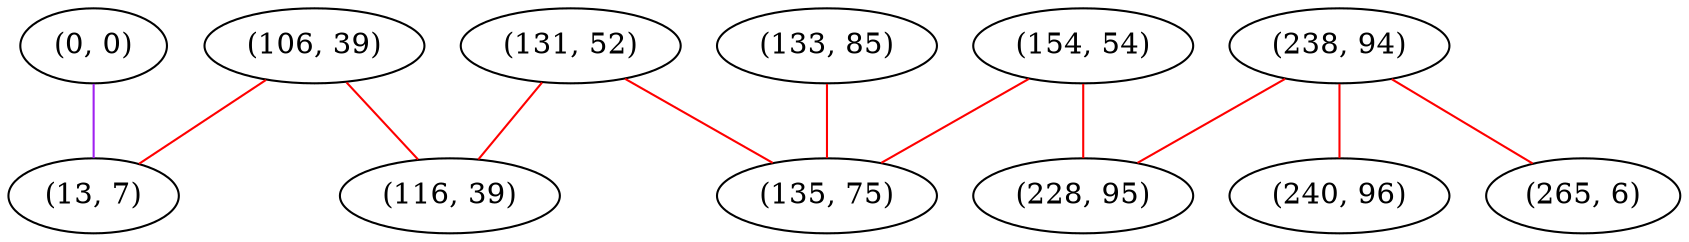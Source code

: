 graph "" {
"(0, 0)";
"(238, 94)";
"(106, 39)";
"(154, 54)";
"(131, 52)";
"(240, 96)";
"(116, 39)";
"(13, 7)";
"(133, 85)";
"(135, 75)";
"(228, 95)";
"(265, 6)";
"(0, 0)" -- "(13, 7)"  [color=purple, key=0, weight=4];
"(238, 94)" -- "(228, 95)"  [color=red, key=0, weight=1];
"(238, 94)" -- "(240, 96)"  [color=red, key=0, weight=1];
"(238, 94)" -- "(265, 6)"  [color=red, key=0, weight=1];
"(106, 39)" -- "(116, 39)"  [color=red, key=0, weight=1];
"(106, 39)" -- "(13, 7)"  [color=red, key=0, weight=1];
"(154, 54)" -- "(135, 75)"  [color=red, key=0, weight=1];
"(154, 54)" -- "(228, 95)"  [color=red, key=0, weight=1];
"(131, 52)" -- "(135, 75)"  [color=red, key=0, weight=1];
"(131, 52)" -- "(116, 39)"  [color=red, key=0, weight=1];
"(133, 85)" -- "(135, 75)"  [color=red, key=0, weight=1];
}
